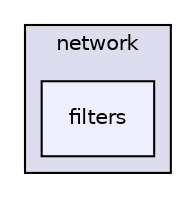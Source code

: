 digraph "network/filters" {
  compound=true
  node [ fontsize="10", fontname="Helvetica"];
  edge [ labelfontsize="10", labelfontname="Helvetica"];
  subgraph clusterdir_c901c14b65aa229498a52b725b3d4a2c {
    graph [ bgcolor="#ddddee", pencolor="black", label="network" fontname="Helvetica", fontsize="10", URL="dir_c901c14b65aa229498a52b725b3d4a2c.html"]
  dir_afcb9171591750becc3af8fed651a252 [shape=box, label="filters", style="filled", fillcolor="#eeeeff", pencolor="black", URL="dir_afcb9171591750becc3af8fed651a252.html"];
  }
}
